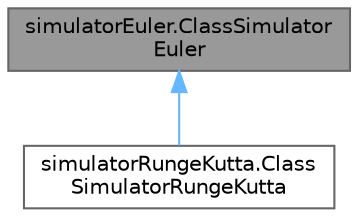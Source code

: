 digraph "simulatorEuler.ClassSimulatorEuler"
{
 // LATEX_PDF_SIZE
  bgcolor="transparent";
  edge [fontname=Helvetica,fontsize=10,labelfontname=Helvetica,labelfontsize=10];
  node [fontname=Helvetica,fontsize=10,shape=box,height=0.2,width=0.4];
  Node1 [id="Node000001",label="simulatorEuler.ClassSimulator\lEuler",height=0.2,width=0.4,color="gray40", fillcolor="grey60", style="filled", fontcolor="black",tooltip=" "];
  Node1 -> Node2 [id="edge1_Node000001_Node000002",dir="back",color="steelblue1",style="solid",tooltip=" "];
  Node2 [id="Node000002",label="simulatorRungeKutta.Class\lSimulatorRungeKutta",height=0.2,width=0.4,color="gray40", fillcolor="white", style="filled",URL="$classsimulator_runge_kutta_1_1_class_simulator_runge_kutta.html",tooltip=" "];
}
